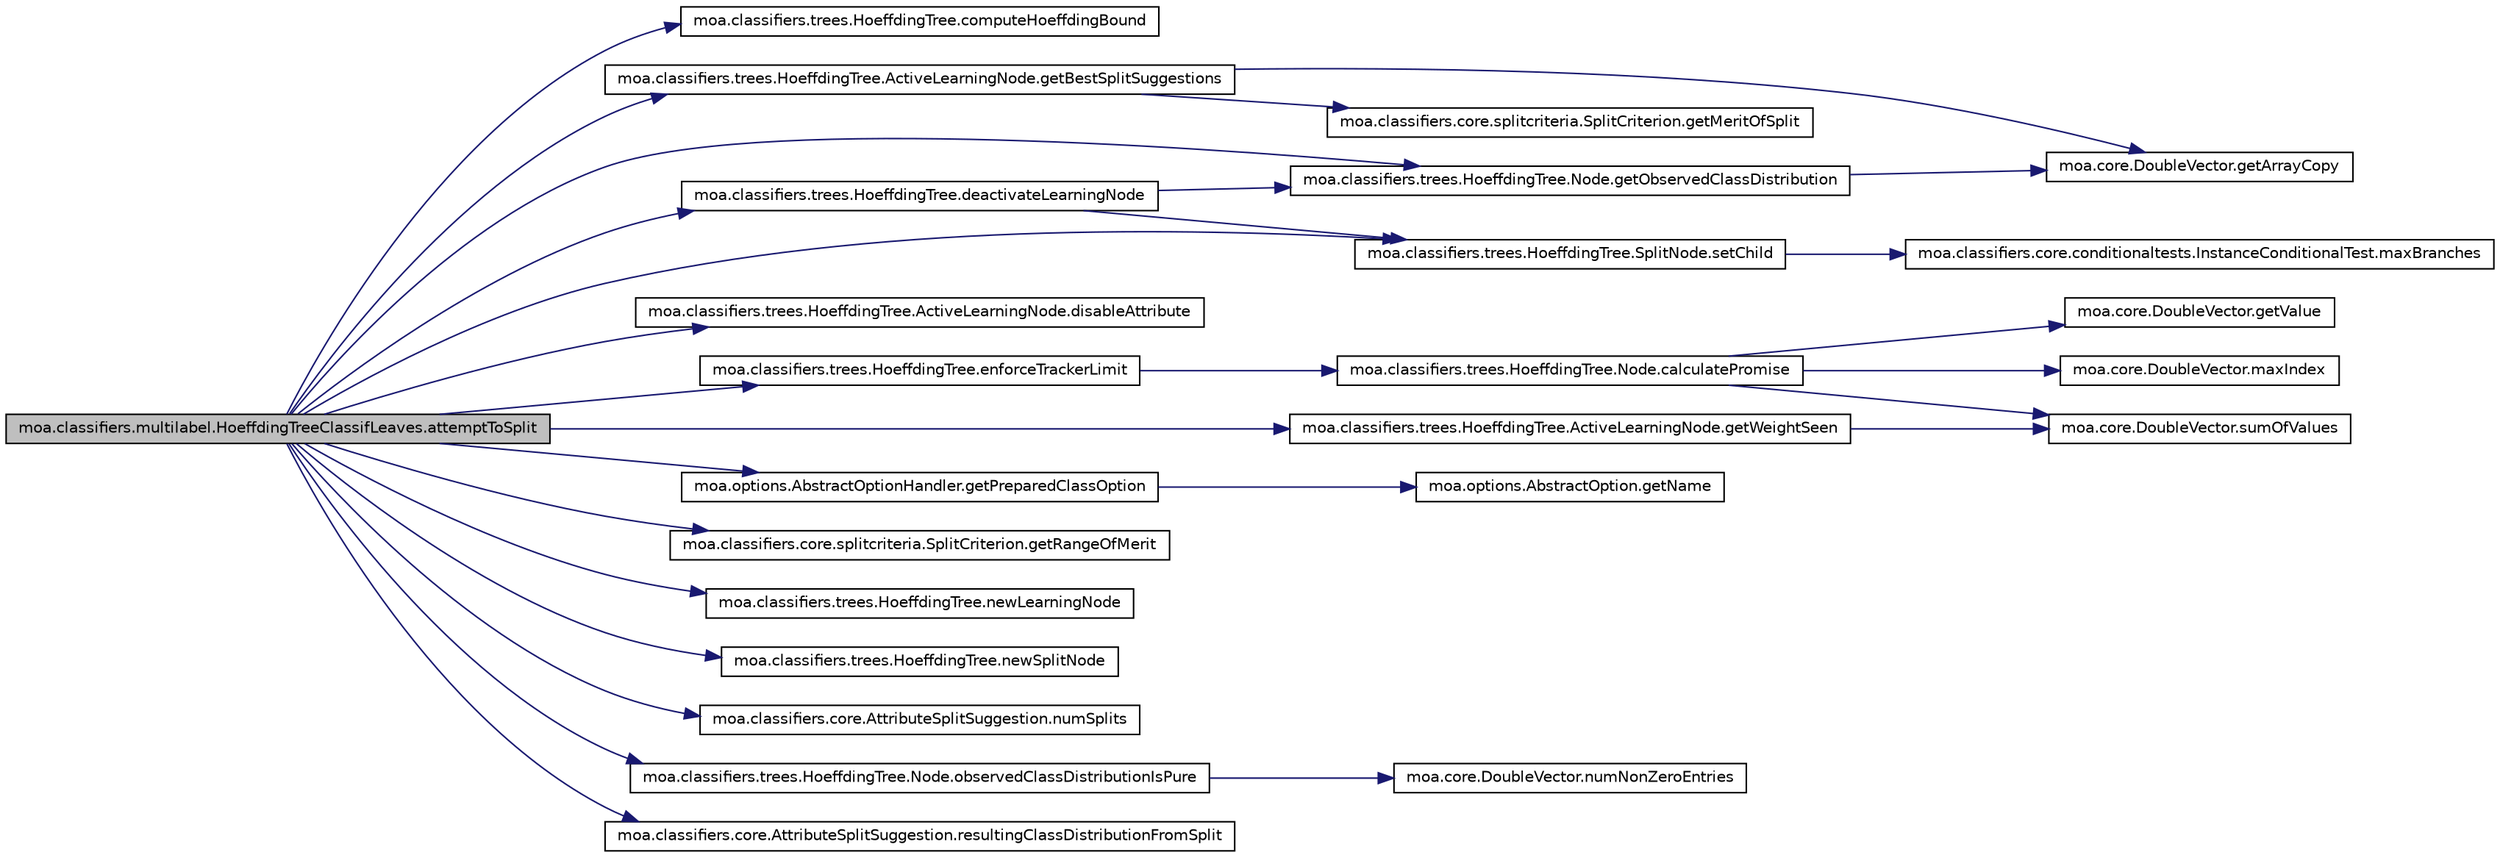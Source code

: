 digraph G
{
  edge [fontname="Helvetica",fontsize="10",labelfontname="Helvetica",labelfontsize="10"];
  node [fontname="Helvetica",fontsize="10",shape=record];
  rankdir=LR;
  Node1 [label="moa.classifiers.multilabel.HoeffdingTreeClassifLeaves.attemptToSplit",height=0.2,width=0.4,color="black", fillcolor="grey75", style="filled" fontcolor="black"];
  Node1 -> Node2 [color="midnightblue",fontsize="10",style="solid",fontname="Helvetica"];
  Node2 [label="moa.classifiers.trees.HoeffdingTree.computeHoeffdingBound",height=0.2,width=0.4,color="black", fillcolor="white", style="filled",URL="$classmoa_1_1classifiers_1_1trees_1_1HoeffdingTree.html#a742268cf32558a51a6434bc4cfb4a2d2"];
  Node1 -> Node3 [color="midnightblue",fontsize="10",style="solid",fontname="Helvetica"];
  Node3 [label="moa.classifiers.trees.HoeffdingTree.deactivateLearningNode",height=0.2,width=0.4,color="black", fillcolor="white", style="filled",URL="$classmoa_1_1classifiers_1_1trees_1_1HoeffdingTree.html#aa2bf9fba6c0b3e4b76158001680c5327"];
  Node3 -> Node4 [color="midnightblue",fontsize="10",style="solid",fontname="Helvetica"];
  Node4 [label="moa.classifiers.trees.HoeffdingTree.Node.getObservedClassDistribution",height=0.2,width=0.4,color="black", fillcolor="white", style="filled",URL="$classmoa_1_1classifiers_1_1trees_1_1HoeffdingTree_1_1Node.html#a3f834197e0bfe00ec042eb9bdab674fe"];
  Node4 -> Node5 [color="midnightblue",fontsize="10",style="solid",fontname="Helvetica"];
  Node5 [label="moa.core.DoubleVector.getArrayCopy",height=0.2,width=0.4,color="black", fillcolor="white", style="filled",URL="$classmoa_1_1core_1_1DoubleVector.html#a6d0ce5fe7346a8d4b4a6ae444750f9c8"];
  Node3 -> Node6 [color="midnightblue",fontsize="10",style="solid",fontname="Helvetica"];
  Node6 [label="moa.classifiers.trees.HoeffdingTree.SplitNode.setChild",height=0.2,width=0.4,color="black", fillcolor="white", style="filled",URL="$classmoa_1_1classifiers_1_1trees_1_1HoeffdingTree_1_1SplitNode.html#a096ddc519733df2bfbf4f4f7890d2c66"];
  Node6 -> Node7 [color="midnightblue",fontsize="10",style="solid",fontname="Helvetica"];
  Node7 [label="moa.classifiers.core.conditionaltests.InstanceConditionalTest.maxBranches",height=0.2,width=0.4,color="black", fillcolor="white", style="filled",URL="$classmoa_1_1classifiers_1_1core_1_1conditionaltests_1_1InstanceConditionalTest.html#adda57438d3e9a6990d6ccb80fe78d6b6",tooltip="Gets the number of maximum branches, -1 if unknown."];
  Node1 -> Node8 [color="midnightblue",fontsize="10",style="solid",fontname="Helvetica"];
  Node8 [label="moa.classifiers.trees.HoeffdingTree.ActiveLearningNode.disableAttribute",height=0.2,width=0.4,color="black", fillcolor="white", style="filled",URL="$classmoa_1_1classifiers_1_1trees_1_1HoeffdingTree_1_1ActiveLearningNode.html#a69b39f90da169dd44292df54d98adbda"];
  Node1 -> Node9 [color="midnightblue",fontsize="10",style="solid",fontname="Helvetica"];
  Node9 [label="moa.classifiers.trees.HoeffdingTree.enforceTrackerLimit",height=0.2,width=0.4,color="black", fillcolor="white", style="filled",URL="$classmoa_1_1classifiers_1_1trees_1_1HoeffdingTree.html#ad3ce5f45815584286223e5e1280bcbb0"];
  Node9 -> Node10 [color="midnightblue",fontsize="10",style="solid",fontname="Helvetica"];
  Node10 [label="moa.classifiers.trees.HoeffdingTree.Node.calculatePromise",height=0.2,width=0.4,color="black", fillcolor="white", style="filled",URL="$classmoa_1_1classifiers_1_1trees_1_1HoeffdingTree_1_1Node.html#a2dd4315a90707c43f3e92a4456f712d8"];
  Node10 -> Node11 [color="midnightblue",fontsize="10",style="solid",fontname="Helvetica"];
  Node11 [label="moa.core.DoubleVector.getValue",height=0.2,width=0.4,color="black", fillcolor="white", style="filled",URL="$classmoa_1_1core_1_1DoubleVector.html#a0a22580b229225823e9b11ed9d35104a"];
  Node10 -> Node12 [color="midnightblue",fontsize="10",style="solid",fontname="Helvetica"];
  Node12 [label="moa.core.DoubleVector.maxIndex",height=0.2,width=0.4,color="black", fillcolor="white", style="filled",URL="$classmoa_1_1core_1_1DoubleVector.html#aa2e0dfae5cfa2f87fc61a5d50661f2eb"];
  Node10 -> Node13 [color="midnightblue",fontsize="10",style="solid",fontname="Helvetica"];
  Node13 [label="moa.core.DoubleVector.sumOfValues",height=0.2,width=0.4,color="black", fillcolor="white", style="filled",URL="$classmoa_1_1core_1_1DoubleVector.html#acafa367bb17b33b844486adfa1b2780a"];
  Node1 -> Node14 [color="midnightblue",fontsize="10",style="solid",fontname="Helvetica"];
  Node14 [label="moa.classifiers.trees.HoeffdingTree.ActiveLearningNode.getBestSplitSuggestions",height=0.2,width=0.4,color="black", fillcolor="white", style="filled",URL="$classmoa_1_1classifiers_1_1trees_1_1HoeffdingTree_1_1ActiveLearningNode.html#aafe42fb1a0fc6d17021a314209ca0358"];
  Node14 -> Node5 [color="midnightblue",fontsize="10",style="solid",fontname="Helvetica"];
  Node14 -> Node15 [color="midnightblue",fontsize="10",style="solid",fontname="Helvetica"];
  Node15 [label="moa.classifiers.core.splitcriteria.SplitCriterion.getMeritOfSplit",height=0.2,width=0.4,color="black", fillcolor="white", style="filled",URL="$interfacemoa_1_1classifiers_1_1core_1_1splitcriteria_1_1SplitCriterion.html#a82f5cb7ad49c396d4f50615a55300b36",tooltip="Computes the merit of splitting for a given ditribution before the split and after..."];
  Node1 -> Node4 [color="midnightblue",fontsize="10",style="solid",fontname="Helvetica"];
  Node1 -> Node16 [color="midnightblue",fontsize="10",style="solid",fontname="Helvetica"];
  Node16 [label="moa.options.AbstractOptionHandler.getPreparedClassOption",height=0.2,width=0.4,color="black", fillcolor="white", style="filled",URL="$classmoa_1_1options_1_1AbstractOptionHandler.html#a2d5e872c7c6a32487013ba914c6d3fcc",tooltip="Gets a prepared option of this class."];
  Node16 -> Node17 [color="midnightblue",fontsize="10",style="solid",fontname="Helvetica"];
  Node17 [label="moa.options.AbstractOption.getName",height=0.2,width=0.4,color="black", fillcolor="white", style="filled",URL="$classmoa_1_1options_1_1AbstractOption.html#a26d25b88bb5244ed3c2ec142bd28353d",tooltip="Gets the name of this option."];
  Node1 -> Node18 [color="midnightblue",fontsize="10",style="solid",fontname="Helvetica"];
  Node18 [label="moa.classifiers.core.splitcriteria.SplitCriterion.getRangeOfMerit",height=0.2,width=0.4,color="black", fillcolor="white", style="filled",URL="$interfacemoa_1_1classifiers_1_1core_1_1splitcriteria_1_1SplitCriterion.html#af4602783ac8df6d5fed77c9b828aa4b4",tooltip="Computes the range of splitting merit."];
  Node1 -> Node19 [color="midnightblue",fontsize="10",style="solid",fontname="Helvetica"];
  Node19 [label="moa.classifiers.trees.HoeffdingTree.ActiveLearningNode.getWeightSeen",height=0.2,width=0.4,color="black", fillcolor="white", style="filled",URL="$classmoa_1_1classifiers_1_1trees_1_1HoeffdingTree_1_1ActiveLearningNode.html#a407cdfb074879e0f84460dee8ae06b04"];
  Node19 -> Node13 [color="midnightblue",fontsize="10",style="solid",fontname="Helvetica"];
  Node1 -> Node20 [color="midnightblue",fontsize="10",style="solid",fontname="Helvetica"];
  Node20 [label="moa.classifiers.trees.HoeffdingTree.newLearningNode",height=0.2,width=0.4,color="black", fillcolor="white", style="filled",URL="$classmoa_1_1classifiers_1_1trees_1_1HoeffdingTree.html#af20989c02f545ac313c9544b526ad8f5"];
  Node1 -> Node21 [color="midnightblue",fontsize="10",style="solid",fontname="Helvetica"];
  Node21 [label="moa.classifiers.trees.HoeffdingTree.newSplitNode",height=0.2,width=0.4,color="black", fillcolor="white", style="filled",URL="$classmoa_1_1classifiers_1_1trees_1_1HoeffdingTree.html#a6fc8c646d4d508ef31e3fd252f0479d2"];
  Node1 -> Node22 [color="midnightblue",fontsize="10",style="solid",fontname="Helvetica"];
  Node22 [label="moa.classifiers.core.AttributeSplitSuggestion.numSplits",height=0.2,width=0.4,color="black", fillcolor="white", style="filled",URL="$classmoa_1_1classifiers_1_1core_1_1AttributeSplitSuggestion.html#afcced50eef2981b7a7a30e2a40086e41"];
  Node1 -> Node23 [color="midnightblue",fontsize="10",style="solid",fontname="Helvetica"];
  Node23 [label="moa.classifiers.trees.HoeffdingTree.Node.observedClassDistributionIsPure",height=0.2,width=0.4,color="black", fillcolor="white", style="filled",URL="$classmoa_1_1classifiers_1_1trees_1_1HoeffdingTree_1_1Node.html#ae2048e89b6d4929274af17472f7b7a4e"];
  Node23 -> Node24 [color="midnightblue",fontsize="10",style="solid",fontname="Helvetica"];
  Node24 [label="moa.core.DoubleVector.numNonZeroEntries",height=0.2,width=0.4,color="black", fillcolor="white", style="filled",URL="$classmoa_1_1core_1_1DoubleVector.html#a3ad01a733f19192a66c93dfba8de697e"];
  Node1 -> Node25 [color="midnightblue",fontsize="10",style="solid",fontname="Helvetica"];
  Node25 [label="moa.classifiers.core.AttributeSplitSuggestion.resultingClassDistributionFromSplit",height=0.2,width=0.4,color="black", fillcolor="white", style="filled",URL="$classmoa_1_1classifiers_1_1core_1_1AttributeSplitSuggestion.html#ae715b4c66ed0aa5f3d05e5a101c93a61"];
  Node1 -> Node6 [color="midnightblue",fontsize="10",style="solid",fontname="Helvetica"];
}
